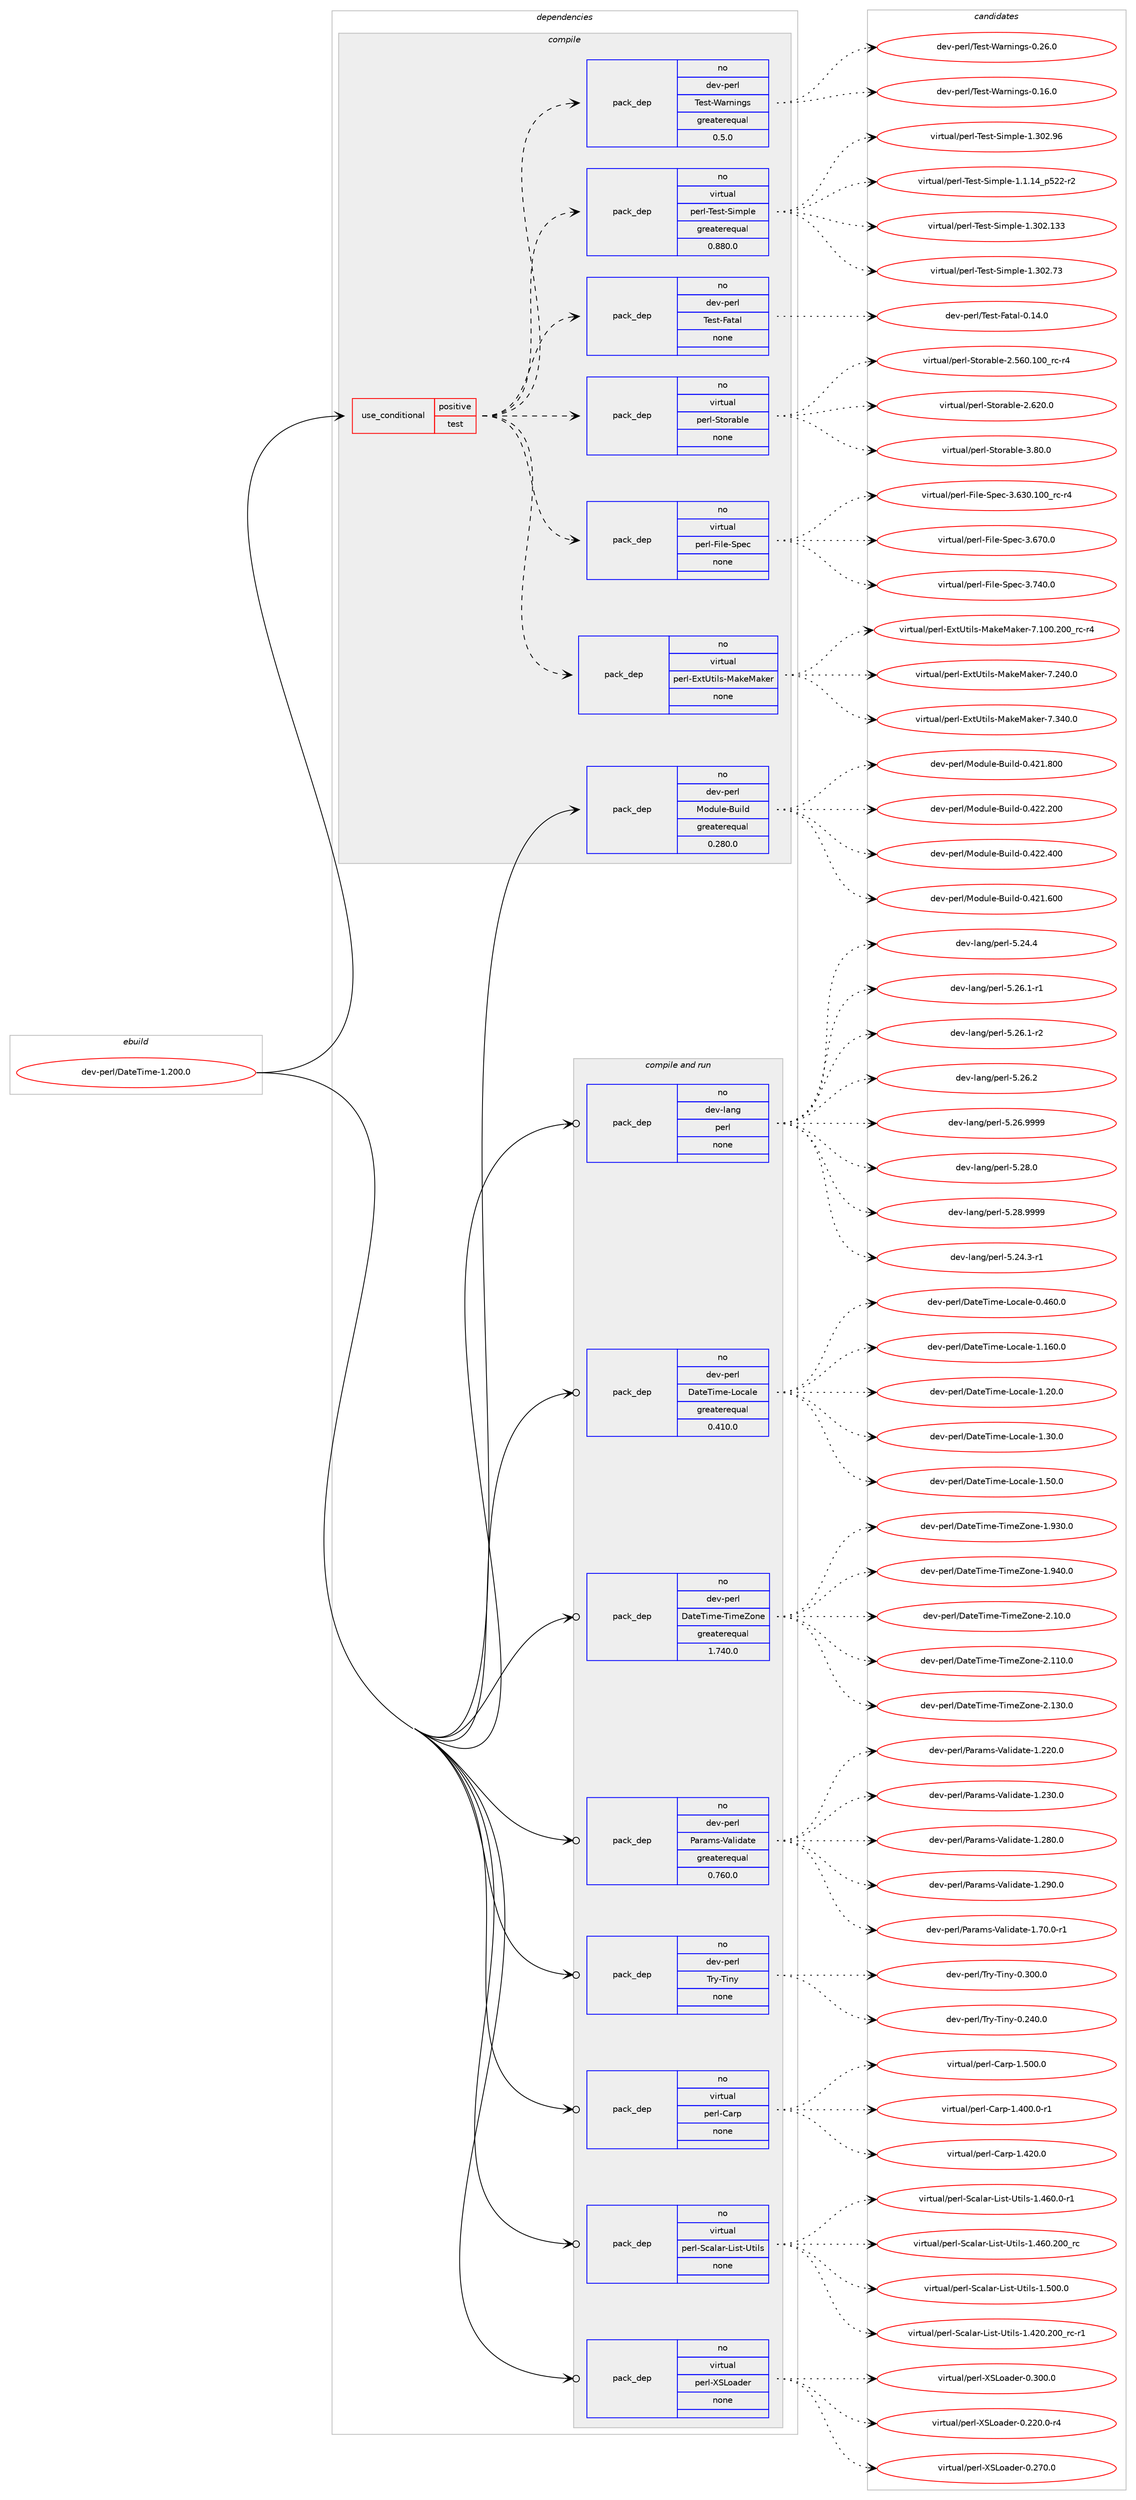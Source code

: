digraph prolog {

# *************
# Graph options
# *************

newrank=true;
concentrate=true;
compound=true;
graph [rankdir=LR,fontname=Helvetica,fontsize=10,ranksep=1.5];#, ranksep=2.5, nodesep=0.2];
edge  [arrowhead=vee];
node  [fontname=Helvetica,fontsize=10];

# **********
# The ebuild
# **********

subgraph cluster_leftcol {
color=gray;
rank=same;
label=<<i>ebuild</i>>;
id [label="dev-perl/DateTime-1.200.0", color=red, width=4, href="../dev-perl/DateTime-1.200.0.svg"];
}

# ****************
# The dependencies
# ****************

subgraph cluster_midcol {
color=gray;
label=<<i>dependencies</i>>;
subgraph cluster_compile {
fillcolor="#eeeeee";
style=filled;
label=<<i>compile</i>>;
subgraph cond367949 {
dependency1379320 [label=<<TABLE BORDER="0" CELLBORDER="1" CELLSPACING="0" CELLPADDING="4"><TR><TD ROWSPAN="3" CELLPADDING="10">use_conditional</TD></TR><TR><TD>positive</TD></TR><TR><TD>test</TD></TR></TABLE>>, shape=none, color=red];
subgraph pack988325 {
dependency1379321 [label=<<TABLE BORDER="0" CELLBORDER="1" CELLSPACING="0" CELLPADDING="4" WIDTH="220"><TR><TD ROWSPAN="6" CELLPADDING="30">pack_dep</TD></TR><TR><TD WIDTH="110">no</TD></TR><TR><TD>virtual</TD></TR><TR><TD>perl-ExtUtils-MakeMaker</TD></TR><TR><TD>none</TD></TR><TR><TD></TD></TR></TABLE>>, shape=none, color=blue];
}
dependency1379320:e -> dependency1379321:w [weight=20,style="dashed",arrowhead="vee"];
subgraph pack988326 {
dependency1379322 [label=<<TABLE BORDER="0" CELLBORDER="1" CELLSPACING="0" CELLPADDING="4" WIDTH="220"><TR><TD ROWSPAN="6" CELLPADDING="30">pack_dep</TD></TR><TR><TD WIDTH="110">no</TD></TR><TR><TD>virtual</TD></TR><TR><TD>perl-File-Spec</TD></TR><TR><TD>none</TD></TR><TR><TD></TD></TR></TABLE>>, shape=none, color=blue];
}
dependency1379320:e -> dependency1379322:w [weight=20,style="dashed",arrowhead="vee"];
subgraph pack988327 {
dependency1379323 [label=<<TABLE BORDER="0" CELLBORDER="1" CELLSPACING="0" CELLPADDING="4" WIDTH="220"><TR><TD ROWSPAN="6" CELLPADDING="30">pack_dep</TD></TR><TR><TD WIDTH="110">no</TD></TR><TR><TD>virtual</TD></TR><TR><TD>perl-Storable</TD></TR><TR><TD>none</TD></TR><TR><TD></TD></TR></TABLE>>, shape=none, color=blue];
}
dependency1379320:e -> dependency1379323:w [weight=20,style="dashed",arrowhead="vee"];
subgraph pack988328 {
dependency1379324 [label=<<TABLE BORDER="0" CELLBORDER="1" CELLSPACING="0" CELLPADDING="4" WIDTH="220"><TR><TD ROWSPAN="6" CELLPADDING="30">pack_dep</TD></TR><TR><TD WIDTH="110">no</TD></TR><TR><TD>dev-perl</TD></TR><TR><TD>Test-Fatal</TD></TR><TR><TD>none</TD></TR><TR><TD></TD></TR></TABLE>>, shape=none, color=blue];
}
dependency1379320:e -> dependency1379324:w [weight=20,style="dashed",arrowhead="vee"];
subgraph pack988329 {
dependency1379325 [label=<<TABLE BORDER="0" CELLBORDER="1" CELLSPACING="0" CELLPADDING="4" WIDTH="220"><TR><TD ROWSPAN="6" CELLPADDING="30">pack_dep</TD></TR><TR><TD WIDTH="110">no</TD></TR><TR><TD>virtual</TD></TR><TR><TD>perl-Test-Simple</TD></TR><TR><TD>greaterequal</TD></TR><TR><TD>0.880.0</TD></TR></TABLE>>, shape=none, color=blue];
}
dependency1379320:e -> dependency1379325:w [weight=20,style="dashed",arrowhead="vee"];
subgraph pack988330 {
dependency1379326 [label=<<TABLE BORDER="0" CELLBORDER="1" CELLSPACING="0" CELLPADDING="4" WIDTH="220"><TR><TD ROWSPAN="6" CELLPADDING="30">pack_dep</TD></TR><TR><TD WIDTH="110">no</TD></TR><TR><TD>dev-perl</TD></TR><TR><TD>Test-Warnings</TD></TR><TR><TD>greaterequal</TD></TR><TR><TD>0.5.0</TD></TR></TABLE>>, shape=none, color=blue];
}
dependency1379320:e -> dependency1379326:w [weight=20,style="dashed",arrowhead="vee"];
}
id:e -> dependency1379320:w [weight=20,style="solid",arrowhead="vee"];
subgraph pack988331 {
dependency1379327 [label=<<TABLE BORDER="0" CELLBORDER="1" CELLSPACING="0" CELLPADDING="4" WIDTH="220"><TR><TD ROWSPAN="6" CELLPADDING="30">pack_dep</TD></TR><TR><TD WIDTH="110">no</TD></TR><TR><TD>dev-perl</TD></TR><TR><TD>Module-Build</TD></TR><TR><TD>greaterequal</TD></TR><TR><TD>0.280.0</TD></TR></TABLE>>, shape=none, color=blue];
}
id:e -> dependency1379327:w [weight=20,style="solid",arrowhead="vee"];
}
subgraph cluster_compileandrun {
fillcolor="#eeeeee";
style=filled;
label=<<i>compile and run</i>>;
subgraph pack988332 {
dependency1379328 [label=<<TABLE BORDER="0" CELLBORDER="1" CELLSPACING="0" CELLPADDING="4" WIDTH="220"><TR><TD ROWSPAN="6" CELLPADDING="30">pack_dep</TD></TR><TR><TD WIDTH="110">no</TD></TR><TR><TD>dev-lang</TD></TR><TR><TD>perl</TD></TR><TR><TD>none</TD></TR><TR><TD></TD></TR></TABLE>>, shape=none, color=blue];
}
id:e -> dependency1379328:w [weight=20,style="solid",arrowhead="odotvee"];
subgraph pack988333 {
dependency1379329 [label=<<TABLE BORDER="0" CELLBORDER="1" CELLSPACING="0" CELLPADDING="4" WIDTH="220"><TR><TD ROWSPAN="6" CELLPADDING="30">pack_dep</TD></TR><TR><TD WIDTH="110">no</TD></TR><TR><TD>dev-perl</TD></TR><TR><TD>DateTime-Locale</TD></TR><TR><TD>greaterequal</TD></TR><TR><TD>0.410.0</TD></TR></TABLE>>, shape=none, color=blue];
}
id:e -> dependency1379329:w [weight=20,style="solid",arrowhead="odotvee"];
subgraph pack988334 {
dependency1379330 [label=<<TABLE BORDER="0" CELLBORDER="1" CELLSPACING="0" CELLPADDING="4" WIDTH="220"><TR><TD ROWSPAN="6" CELLPADDING="30">pack_dep</TD></TR><TR><TD WIDTH="110">no</TD></TR><TR><TD>dev-perl</TD></TR><TR><TD>DateTime-TimeZone</TD></TR><TR><TD>greaterequal</TD></TR><TR><TD>1.740.0</TD></TR></TABLE>>, shape=none, color=blue];
}
id:e -> dependency1379330:w [weight=20,style="solid",arrowhead="odotvee"];
subgraph pack988335 {
dependency1379331 [label=<<TABLE BORDER="0" CELLBORDER="1" CELLSPACING="0" CELLPADDING="4" WIDTH="220"><TR><TD ROWSPAN="6" CELLPADDING="30">pack_dep</TD></TR><TR><TD WIDTH="110">no</TD></TR><TR><TD>dev-perl</TD></TR><TR><TD>Params-Validate</TD></TR><TR><TD>greaterequal</TD></TR><TR><TD>0.760.0</TD></TR></TABLE>>, shape=none, color=blue];
}
id:e -> dependency1379331:w [weight=20,style="solid",arrowhead="odotvee"];
subgraph pack988336 {
dependency1379332 [label=<<TABLE BORDER="0" CELLBORDER="1" CELLSPACING="0" CELLPADDING="4" WIDTH="220"><TR><TD ROWSPAN="6" CELLPADDING="30">pack_dep</TD></TR><TR><TD WIDTH="110">no</TD></TR><TR><TD>dev-perl</TD></TR><TR><TD>Try-Tiny</TD></TR><TR><TD>none</TD></TR><TR><TD></TD></TR></TABLE>>, shape=none, color=blue];
}
id:e -> dependency1379332:w [weight=20,style="solid",arrowhead="odotvee"];
subgraph pack988337 {
dependency1379333 [label=<<TABLE BORDER="0" CELLBORDER="1" CELLSPACING="0" CELLPADDING="4" WIDTH="220"><TR><TD ROWSPAN="6" CELLPADDING="30">pack_dep</TD></TR><TR><TD WIDTH="110">no</TD></TR><TR><TD>virtual</TD></TR><TR><TD>perl-Carp</TD></TR><TR><TD>none</TD></TR><TR><TD></TD></TR></TABLE>>, shape=none, color=blue];
}
id:e -> dependency1379333:w [weight=20,style="solid",arrowhead="odotvee"];
subgraph pack988338 {
dependency1379334 [label=<<TABLE BORDER="0" CELLBORDER="1" CELLSPACING="0" CELLPADDING="4" WIDTH="220"><TR><TD ROWSPAN="6" CELLPADDING="30">pack_dep</TD></TR><TR><TD WIDTH="110">no</TD></TR><TR><TD>virtual</TD></TR><TR><TD>perl-Scalar-List-Utils</TD></TR><TR><TD>none</TD></TR><TR><TD></TD></TR></TABLE>>, shape=none, color=blue];
}
id:e -> dependency1379334:w [weight=20,style="solid",arrowhead="odotvee"];
subgraph pack988339 {
dependency1379335 [label=<<TABLE BORDER="0" CELLBORDER="1" CELLSPACING="0" CELLPADDING="4" WIDTH="220"><TR><TD ROWSPAN="6" CELLPADDING="30">pack_dep</TD></TR><TR><TD WIDTH="110">no</TD></TR><TR><TD>virtual</TD></TR><TR><TD>perl-XSLoader</TD></TR><TR><TD>none</TD></TR><TR><TD></TD></TR></TABLE>>, shape=none, color=blue];
}
id:e -> dependency1379335:w [weight=20,style="solid",arrowhead="odotvee"];
}
subgraph cluster_run {
fillcolor="#eeeeee";
style=filled;
label=<<i>run</i>>;
}
}

# **************
# The candidates
# **************

subgraph cluster_choices {
rank=same;
color=gray;
label=<<i>candidates</i>>;

subgraph choice988325 {
color=black;
nodesep=1;
choice118105114116117971084711210111410845691201168511610510811545779710710177971071011144555464948484650484895114994511452 [label="virtual/perl-ExtUtils-MakeMaker-7.100.200_rc-r4", color=red, width=4,href="../virtual/perl-ExtUtils-MakeMaker-7.100.200_rc-r4.svg"];
choice118105114116117971084711210111410845691201168511610510811545779710710177971071011144555465052484648 [label="virtual/perl-ExtUtils-MakeMaker-7.240.0", color=red, width=4,href="../virtual/perl-ExtUtils-MakeMaker-7.240.0.svg"];
choice118105114116117971084711210111410845691201168511610510811545779710710177971071011144555465152484648 [label="virtual/perl-ExtUtils-MakeMaker-7.340.0", color=red, width=4,href="../virtual/perl-ExtUtils-MakeMaker-7.340.0.svg"];
dependency1379321:e -> choice118105114116117971084711210111410845691201168511610510811545779710710177971071011144555464948484650484895114994511452:w [style=dotted,weight="100"];
dependency1379321:e -> choice118105114116117971084711210111410845691201168511610510811545779710710177971071011144555465052484648:w [style=dotted,weight="100"];
dependency1379321:e -> choice118105114116117971084711210111410845691201168511610510811545779710710177971071011144555465152484648:w [style=dotted,weight="100"];
}
subgraph choice988326 {
color=black;
nodesep=1;
choice118105114116117971084711210111410845701051081014583112101994551465451484649484895114994511452 [label="virtual/perl-File-Spec-3.630.100_rc-r4", color=red, width=4,href="../virtual/perl-File-Spec-3.630.100_rc-r4.svg"];
choice118105114116117971084711210111410845701051081014583112101994551465455484648 [label="virtual/perl-File-Spec-3.670.0", color=red, width=4,href="../virtual/perl-File-Spec-3.670.0.svg"];
choice118105114116117971084711210111410845701051081014583112101994551465552484648 [label="virtual/perl-File-Spec-3.740.0", color=red, width=4,href="../virtual/perl-File-Spec-3.740.0.svg"];
dependency1379322:e -> choice118105114116117971084711210111410845701051081014583112101994551465451484649484895114994511452:w [style=dotted,weight="100"];
dependency1379322:e -> choice118105114116117971084711210111410845701051081014583112101994551465455484648:w [style=dotted,weight="100"];
dependency1379322:e -> choice118105114116117971084711210111410845701051081014583112101994551465552484648:w [style=dotted,weight="100"];
}
subgraph choice988327 {
color=black;
nodesep=1;
choice1181051141161179710847112101114108458311611111497981081014550465354484649484895114994511452 [label="virtual/perl-Storable-2.560.100_rc-r4", color=red, width=4,href="../virtual/perl-Storable-2.560.100_rc-r4.svg"];
choice1181051141161179710847112101114108458311611111497981081014550465450484648 [label="virtual/perl-Storable-2.620.0", color=red, width=4,href="../virtual/perl-Storable-2.620.0.svg"];
choice11810511411611797108471121011141084583116111114979810810145514656484648 [label="virtual/perl-Storable-3.80.0", color=red, width=4,href="../virtual/perl-Storable-3.80.0.svg"];
dependency1379323:e -> choice1181051141161179710847112101114108458311611111497981081014550465354484649484895114994511452:w [style=dotted,weight="100"];
dependency1379323:e -> choice1181051141161179710847112101114108458311611111497981081014550465450484648:w [style=dotted,weight="100"];
dependency1379323:e -> choice11810511411611797108471121011141084583116111114979810810145514656484648:w [style=dotted,weight="100"];
}
subgraph choice988328 {
color=black;
nodesep=1;
choice1001011184511210111410847841011151164570971169710845484649524648 [label="dev-perl/Test-Fatal-0.14.0", color=red, width=4,href="../dev-perl/Test-Fatal-0.14.0.svg"];
dependency1379324:e -> choice1001011184511210111410847841011151164570971169710845484649524648:w [style=dotted,weight="100"];
}
subgraph choice988329 {
color=black;
nodesep=1;
choice11810511411611797108471121011141084584101115116458310510911210810145494649464952951125350504511450 [label="virtual/perl-Test-Simple-1.1.14_p522-r2", color=red, width=4,href="../virtual/perl-Test-Simple-1.1.14_p522-r2.svg"];
choice11810511411611797108471121011141084584101115116458310510911210810145494651485046495151 [label="virtual/perl-Test-Simple-1.302.133", color=red, width=4,href="../virtual/perl-Test-Simple-1.302.133.svg"];
choice118105114116117971084711210111410845841011151164583105109112108101454946514850465551 [label="virtual/perl-Test-Simple-1.302.73", color=red, width=4,href="../virtual/perl-Test-Simple-1.302.73.svg"];
choice118105114116117971084711210111410845841011151164583105109112108101454946514850465754 [label="virtual/perl-Test-Simple-1.302.96", color=red, width=4,href="../virtual/perl-Test-Simple-1.302.96.svg"];
dependency1379325:e -> choice11810511411611797108471121011141084584101115116458310510911210810145494649464952951125350504511450:w [style=dotted,weight="100"];
dependency1379325:e -> choice11810511411611797108471121011141084584101115116458310510911210810145494651485046495151:w [style=dotted,weight="100"];
dependency1379325:e -> choice118105114116117971084711210111410845841011151164583105109112108101454946514850465551:w [style=dotted,weight="100"];
dependency1379325:e -> choice118105114116117971084711210111410845841011151164583105109112108101454946514850465754:w [style=dotted,weight="100"];
}
subgraph choice988330 {
color=black;
nodesep=1;
choice10010111845112101114108478410111511645879711411010511010311545484649544648 [label="dev-perl/Test-Warnings-0.16.0", color=red, width=4,href="../dev-perl/Test-Warnings-0.16.0.svg"];
choice10010111845112101114108478410111511645879711411010511010311545484650544648 [label="dev-perl/Test-Warnings-0.26.0", color=red, width=4,href="../dev-perl/Test-Warnings-0.26.0.svg"];
dependency1379326:e -> choice10010111845112101114108478410111511645879711411010511010311545484649544648:w [style=dotted,weight="100"];
dependency1379326:e -> choice10010111845112101114108478410111511645879711411010511010311545484650544648:w [style=dotted,weight="100"];
}
subgraph choice988331 {
color=black;
nodesep=1;
choice100101118451121011141084777111100117108101456611710510810045484652504946544848 [label="dev-perl/Module-Build-0.421.600", color=red, width=4,href="../dev-perl/Module-Build-0.421.600.svg"];
choice100101118451121011141084777111100117108101456611710510810045484652504946564848 [label="dev-perl/Module-Build-0.421.800", color=red, width=4,href="../dev-perl/Module-Build-0.421.800.svg"];
choice100101118451121011141084777111100117108101456611710510810045484652505046504848 [label="dev-perl/Module-Build-0.422.200", color=red, width=4,href="../dev-perl/Module-Build-0.422.200.svg"];
choice100101118451121011141084777111100117108101456611710510810045484652505046524848 [label="dev-perl/Module-Build-0.422.400", color=red, width=4,href="../dev-perl/Module-Build-0.422.400.svg"];
dependency1379327:e -> choice100101118451121011141084777111100117108101456611710510810045484652504946544848:w [style=dotted,weight="100"];
dependency1379327:e -> choice100101118451121011141084777111100117108101456611710510810045484652504946564848:w [style=dotted,weight="100"];
dependency1379327:e -> choice100101118451121011141084777111100117108101456611710510810045484652505046504848:w [style=dotted,weight="100"];
dependency1379327:e -> choice100101118451121011141084777111100117108101456611710510810045484652505046524848:w [style=dotted,weight="100"];
}
subgraph choice988332 {
color=black;
nodesep=1;
choice100101118451089711010347112101114108455346505246514511449 [label="dev-lang/perl-5.24.3-r1", color=red, width=4,href="../dev-lang/perl-5.24.3-r1.svg"];
choice10010111845108971101034711210111410845534650524652 [label="dev-lang/perl-5.24.4", color=red, width=4,href="../dev-lang/perl-5.24.4.svg"];
choice100101118451089711010347112101114108455346505446494511449 [label="dev-lang/perl-5.26.1-r1", color=red, width=4,href="../dev-lang/perl-5.26.1-r1.svg"];
choice100101118451089711010347112101114108455346505446494511450 [label="dev-lang/perl-5.26.1-r2", color=red, width=4,href="../dev-lang/perl-5.26.1-r2.svg"];
choice10010111845108971101034711210111410845534650544650 [label="dev-lang/perl-5.26.2", color=red, width=4,href="../dev-lang/perl-5.26.2.svg"];
choice10010111845108971101034711210111410845534650544657575757 [label="dev-lang/perl-5.26.9999", color=red, width=4,href="../dev-lang/perl-5.26.9999.svg"];
choice10010111845108971101034711210111410845534650564648 [label="dev-lang/perl-5.28.0", color=red, width=4,href="../dev-lang/perl-5.28.0.svg"];
choice10010111845108971101034711210111410845534650564657575757 [label="dev-lang/perl-5.28.9999", color=red, width=4,href="../dev-lang/perl-5.28.9999.svg"];
dependency1379328:e -> choice100101118451089711010347112101114108455346505246514511449:w [style=dotted,weight="100"];
dependency1379328:e -> choice10010111845108971101034711210111410845534650524652:w [style=dotted,weight="100"];
dependency1379328:e -> choice100101118451089711010347112101114108455346505446494511449:w [style=dotted,weight="100"];
dependency1379328:e -> choice100101118451089711010347112101114108455346505446494511450:w [style=dotted,weight="100"];
dependency1379328:e -> choice10010111845108971101034711210111410845534650544650:w [style=dotted,weight="100"];
dependency1379328:e -> choice10010111845108971101034711210111410845534650544657575757:w [style=dotted,weight="100"];
dependency1379328:e -> choice10010111845108971101034711210111410845534650564648:w [style=dotted,weight="100"];
dependency1379328:e -> choice10010111845108971101034711210111410845534650564657575757:w [style=dotted,weight="100"];
}
subgraph choice988333 {
color=black;
nodesep=1;
choice1001011184511210111410847689711610184105109101457611199971081014548465254484648 [label="dev-perl/DateTime-Locale-0.460.0", color=red, width=4,href="../dev-perl/DateTime-Locale-0.460.0.svg"];
choice1001011184511210111410847689711610184105109101457611199971081014549464954484648 [label="dev-perl/DateTime-Locale-1.160.0", color=red, width=4,href="../dev-perl/DateTime-Locale-1.160.0.svg"];
choice10010111845112101114108476897116101841051091014576111999710810145494650484648 [label="dev-perl/DateTime-Locale-1.20.0", color=red, width=4,href="../dev-perl/DateTime-Locale-1.20.0.svg"];
choice10010111845112101114108476897116101841051091014576111999710810145494651484648 [label="dev-perl/DateTime-Locale-1.30.0", color=red, width=4,href="../dev-perl/DateTime-Locale-1.30.0.svg"];
choice10010111845112101114108476897116101841051091014576111999710810145494653484648 [label="dev-perl/DateTime-Locale-1.50.0", color=red, width=4,href="../dev-perl/DateTime-Locale-1.50.0.svg"];
dependency1379329:e -> choice1001011184511210111410847689711610184105109101457611199971081014548465254484648:w [style=dotted,weight="100"];
dependency1379329:e -> choice1001011184511210111410847689711610184105109101457611199971081014549464954484648:w [style=dotted,weight="100"];
dependency1379329:e -> choice10010111845112101114108476897116101841051091014576111999710810145494650484648:w [style=dotted,weight="100"];
dependency1379329:e -> choice10010111845112101114108476897116101841051091014576111999710810145494651484648:w [style=dotted,weight="100"];
dependency1379329:e -> choice10010111845112101114108476897116101841051091014576111999710810145494653484648:w [style=dotted,weight="100"];
}
subgraph choice988334 {
color=black;
nodesep=1;
choice10010111845112101114108476897116101841051091014584105109101901111101014549465751484648 [label="dev-perl/DateTime-TimeZone-1.930.0", color=red, width=4,href="../dev-perl/DateTime-TimeZone-1.930.0.svg"];
choice10010111845112101114108476897116101841051091014584105109101901111101014549465752484648 [label="dev-perl/DateTime-TimeZone-1.940.0", color=red, width=4,href="../dev-perl/DateTime-TimeZone-1.940.0.svg"];
choice100101118451121011141084768971161018410510910145841051091019011111010145504649484648 [label="dev-perl/DateTime-TimeZone-2.10.0", color=red, width=4,href="../dev-perl/DateTime-TimeZone-2.10.0.svg"];
choice10010111845112101114108476897116101841051091014584105109101901111101014550464949484648 [label="dev-perl/DateTime-TimeZone-2.110.0", color=red, width=4,href="../dev-perl/DateTime-TimeZone-2.110.0.svg"];
choice10010111845112101114108476897116101841051091014584105109101901111101014550464951484648 [label="dev-perl/DateTime-TimeZone-2.130.0", color=red, width=4,href="../dev-perl/DateTime-TimeZone-2.130.0.svg"];
dependency1379330:e -> choice10010111845112101114108476897116101841051091014584105109101901111101014549465751484648:w [style=dotted,weight="100"];
dependency1379330:e -> choice10010111845112101114108476897116101841051091014584105109101901111101014549465752484648:w [style=dotted,weight="100"];
dependency1379330:e -> choice100101118451121011141084768971161018410510910145841051091019011111010145504649484648:w [style=dotted,weight="100"];
dependency1379330:e -> choice10010111845112101114108476897116101841051091014584105109101901111101014550464949484648:w [style=dotted,weight="100"];
dependency1379330:e -> choice10010111845112101114108476897116101841051091014584105109101901111101014550464951484648:w [style=dotted,weight="100"];
}
subgraph choice988335 {
color=black;
nodesep=1;
choice1001011184511210111410847809711497109115458697108105100971161014549465050484648 [label="dev-perl/Params-Validate-1.220.0", color=red, width=4,href="../dev-perl/Params-Validate-1.220.0.svg"];
choice1001011184511210111410847809711497109115458697108105100971161014549465051484648 [label="dev-perl/Params-Validate-1.230.0", color=red, width=4,href="../dev-perl/Params-Validate-1.230.0.svg"];
choice1001011184511210111410847809711497109115458697108105100971161014549465056484648 [label="dev-perl/Params-Validate-1.280.0", color=red, width=4,href="../dev-perl/Params-Validate-1.280.0.svg"];
choice1001011184511210111410847809711497109115458697108105100971161014549465057484648 [label="dev-perl/Params-Validate-1.290.0", color=red, width=4,href="../dev-perl/Params-Validate-1.290.0.svg"];
choice100101118451121011141084780971149710911545869710810510097116101454946554846484511449 [label="dev-perl/Params-Validate-1.70.0-r1", color=red, width=4,href="../dev-perl/Params-Validate-1.70.0-r1.svg"];
dependency1379331:e -> choice1001011184511210111410847809711497109115458697108105100971161014549465050484648:w [style=dotted,weight="100"];
dependency1379331:e -> choice1001011184511210111410847809711497109115458697108105100971161014549465051484648:w [style=dotted,weight="100"];
dependency1379331:e -> choice1001011184511210111410847809711497109115458697108105100971161014549465056484648:w [style=dotted,weight="100"];
dependency1379331:e -> choice1001011184511210111410847809711497109115458697108105100971161014549465057484648:w [style=dotted,weight="100"];
dependency1379331:e -> choice100101118451121011141084780971149710911545869710810510097116101454946554846484511449:w [style=dotted,weight="100"];
}
subgraph choice988336 {
color=black;
nodesep=1;
choice10010111845112101114108478411412145841051101214548465052484648 [label="dev-perl/Try-Tiny-0.240.0", color=red, width=4,href="../dev-perl/Try-Tiny-0.240.0.svg"];
choice10010111845112101114108478411412145841051101214548465148484648 [label="dev-perl/Try-Tiny-0.300.0", color=red, width=4,href="../dev-perl/Try-Tiny-0.300.0.svg"];
dependency1379332:e -> choice10010111845112101114108478411412145841051101214548465052484648:w [style=dotted,weight="100"];
dependency1379332:e -> choice10010111845112101114108478411412145841051101214548465148484648:w [style=dotted,weight="100"];
}
subgraph choice988337 {
color=black;
nodesep=1;
choice118105114116117971084711210111410845679711411245494652484846484511449 [label="virtual/perl-Carp-1.400.0-r1", color=red, width=4,href="../virtual/perl-Carp-1.400.0-r1.svg"];
choice11810511411611797108471121011141084567971141124549465250484648 [label="virtual/perl-Carp-1.420.0", color=red, width=4,href="../virtual/perl-Carp-1.420.0.svg"];
choice11810511411611797108471121011141084567971141124549465348484648 [label="virtual/perl-Carp-1.500.0", color=red, width=4,href="../virtual/perl-Carp-1.500.0.svg"];
dependency1379333:e -> choice118105114116117971084711210111410845679711411245494652484846484511449:w [style=dotted,weight="100"];
dependency1379333:e -> choice11810511411611797108471121011141084567971141124549465250484648:w [style=dotted,weight="100"];
dependency1379333:e -> choice11810511411611797108471121011141084567971141124549465348484648:w [style=dotted,weight="100"];
}
subgraph choice988338 {
color=black;
nodesep=1;
choice11810511411611797108471121011141084583999710897114457610511511645851161051081154549465250484650484895114994511449 [label="virtual/perl-Scalar-List-Utils-1.420.200_rc-r1", color=red, width=4,href="../virtual/perl-Scalar-List-Utils-1.420.200_rc-r1.svg"];
choice118105114116117971084711210111410845839997108971144576105115116458511610510811545494652544846484511449 [label="virtual/perl-Scalar-List-Utils-1.460.0-r1", color=red, width=4,href="../virtual/perl-Scalar-List-Utils-1.460.0-r1.svg"];
choice1181051141161179710847112101114108458399971089711445761051151164585116105108115454946525448465048489511499 [label="virtual/perl-Scalar-List-Utils-1.460.200_rc", color=red, width=4,href="../virtual/perl-Scalar-List-Utils-1.460.200_rc.svg"];
choice11810511411611797108471121011141084583999710897114457610511511645851161051081154549465348484648 [label="virtual/perl-Scalar-List-Utils-1.500.0", color=red, width=4,href="../virtual/perl-Scalar-List-Utils-1.500.0.svg"];
dependency1379334:e -> choice11810511411611797108471121011141084583999710897114457610511511645851161051081154549465250484650484895114994511449:w [style=dotted,weight="100"];
dependency1379334:e -> choice118105114116117971084711210111410845839997108971144576105115116458511610510811545494652544846484511449:w [style=dotted,weight="100"];
dependency1379334:e -> choice1181051141161179710847112101114108458399971089711445761051151164585116105108115454946525448465048489511499:w [style=dotted,weight="100"];
dependency1379334:e -> choice11810511411611797108471121011141084583999710897114457610511511645851161051081154549465348484648:w [style=dotted,weight="100"];
}
subgraph choice988339 {
color=black;
nodesep=1;
choice1181051141161179710847112101114108458883761119710010111445484650504846484511452 [label="virtual/perl-XSLoader-0.220.0-r4", color=red, width=4,href="../virtual/perl-XSLoader-0.220.0-r4.svg"];
choice118105114116117971084711210111410845888376111971001011144548465055484648 [label="virtual/perl-XSLoader-0.270.0", color=red, width=4,href="../virtual/perl-XSLoader-0.270.0.svg"];
choice118105114116117971084711210111410845888376111971001011144548465148484648 [label="virtual/perl-XSLoader-0.300.0", color=red, width=4,href="../virtual/perl-XSLoader-0.300.0.svg"];
dependency1379335:e -> choice1181051141161179710847112101114108458883761119710010111445484650504846484511452:w [style=dotted,weight="100"];
dependency1379335:e -> choice118105114116117971084711210111410845888376111971001011144548465055484648:w [style=dotted,weight="100"];
dependency1379335:e -> choice118105114116117971084711210111410845888376111971001011144548465148484648:w [style=dotted,weight="100"];
}
}

}
